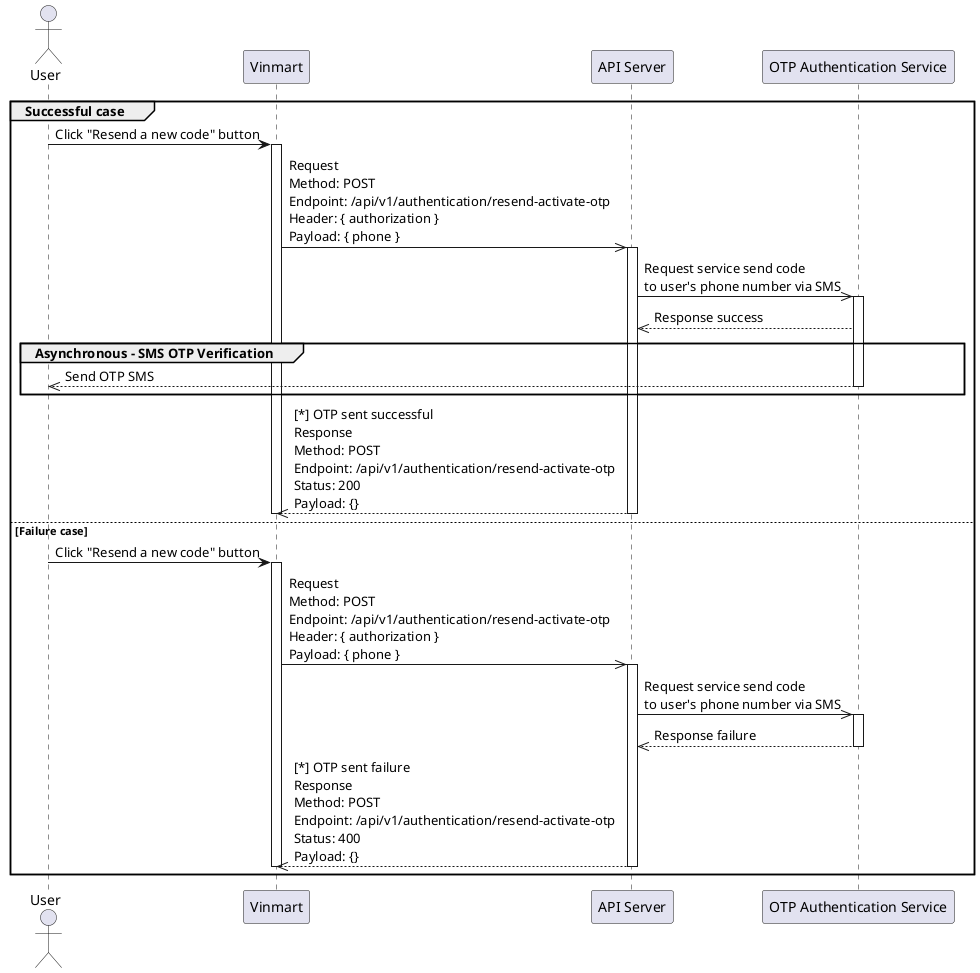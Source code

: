 @startuml

actor User as user
participant "Vinmart" as vinmart
participant "API Server" as apiServer
participant "OTP Authentication Service" as otpService

group Successful case

user ->  vinmart : Click "Resend a new code" button

activate vinmart

vinmart ->> apiServer : Request\nMethod: POST \nEndpoint: /api/v1/authentication/resend-activate-otp\nHeader: { authorization }\nPayload: { phone }

activate apiServer

apiServer ->> otpService: Request service send code\nto user's phone number via SMS

activate otpService

otpService -->> apiServer: Response success

group Asynchronous - SMS OTP Verification

otpService -->> user : Send OTP SMS

deactivate otpService

end

apiServer -->> vinmart : [*] OTP sent successful \nResponse\nMethod: POST \nEndpoint: /api/v1/authentication/resend-activate-otp\nStatus: 200\nPayload: {}

deactivate apiServer

deactivate vinmart

else Failure case

user ->  vinmart : Click "Resend a new code" button

activate vinmart

vinmart ->> apiServer : Request\nMethod: POST \nEndpoint: /api/v1/authentication/resend-activate-otp\nHeader: { authorization }\nPayload: { phone }

activate apiServer

apiServer ->> otpService: Request service send code\nto user's phone number via SMS

activate otpService

otpService -->> apiServer: Response failure

deactivate otpService

apiServer -->> vinmart : [*] OTP sent failure \nResponse\nMethod: POST \nEndpoint: /api/v1/authentication/resend-activate-otp\nStatus: 400\nPayload: {}

deactivate apiServer

deactivate vinmart

end

@enduml